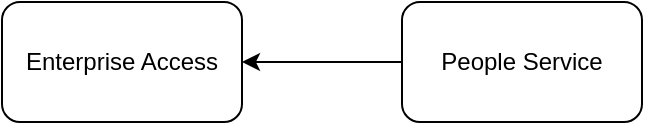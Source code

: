 <mxfile version="14.6.0" type="github" pages="4">
  <diagram id="2ZicLahAkMwy1uGJY4i7" name="Architecture">
    <mxGraphModel dx="1422" dy="893" grid="1" gridSize="10" guides="1" tooltips="1" connect="1" arrows="1" fold="1" page="1" pageScale="1" pageWidth="1100" pageHeight="850" math="0" shadow="0">
      <root>
        <mxCell id="esgHbYrnC5C50tomHgbE-0" />
        <mxCell id="esgHbYrnC5C50tomHgbE-1" parent="esgHbYrnC5C50tomHgbE-0" />
        <mxCell id="GKuD-xg1_WZd025ETePE-2" style="edgeStyle=orthogonalEdgeStyle;rounded=0;orthogonalLoop=1;jettySize=auto;html=1;exitX=0;exitY=0.5;exitDx=0;exitDy=0;entryX=1;entryY=0.5;entryDx=0;entryDy=0;" parent="esgHbYrnC5C50tomHgbE-1" source="CmkUiu_usdwQD7UQJuM9-8" target="GKuD-xg1_WZd025ETePE-0" edge="1">
          <mxGeometry relative="1" as="geometry" />
        </mxCell>
        <mxCell id="CmkUiu_usdwQD7UQJuM9-8" value="People Service" style="whiteSpace=wrap;html=1;rounded=1;" parent="esgHbYrnC5C50tomHgbE-1" vertex="1">
          <mxGeometry x="300" y="250" width="120" height="60" as="geometry" />
        </mxCell>
        <mxCell id="GKuD-xg1_WZd025ETePE-0" value="Enterprise Access" style="whiteSpace=wrap;html=1;rounded=1;" parent="esgHbYrnC5C50tomHgbE-1" vertex="1">
          <mxGeometry x="100" y="250" width="120" height="60" as="geometry" />
        </mxCell>
      </root>
    </mxGraphModel>
  </diagram>
  <diagram id="8zZ_oITlpo-OSzF2_ptK" name="Sequence">
    <mxGraphModel dx="1422" dy="893" grid="1" gridSize="10" guides="1" tooltips="1" connect="1" arrows="1" fold="1" page="1" pageScale="1" pageWidth="850" pageHeight="1100" math="0" shadow="0">
      <root>
        <mxCell id="VXMPrNVo3MlUeENppWDQ-0" />
        <mxCell id="VXMPrNVo3MlUeENppWDQ-1" parent="VXMPrNVo3MlUeENppWDQ-0" />
        <mxCell id="ngDmDRu6eEG6-tXYbggL-0" value="ps:PeopleService" style="shape=umlLifeline;perimeter=lifelinePerimeter;whiteSpace=wrap;html=1;container=1;collapsible=0;recursiveResize=0;outlineConnect=0;size=40;" parent="VXMPrNVo3MlUeENppWDQ-1" vertex="1">
          <mxGeometry x="235" y="30" width="195" height="390" as="geometry" />
        </mxCell>
        <mxCell id="ngDmDRu6eEG6-tXYbggL-1" value="" style="html=1;points=[];perimeter=orthogonalPerimeter;" parent="ngDmDRu6eEG6-tXYbggL-0" vertex="1">
          <mxGeometry x="90" y="100" width="10" height="280" as="geometry" />
        </mxCell>
        <mxCell id="ngDmDRu6eEG6-tXYbggL-3" value="s:System" style="shape=umlLifeline;perimeter=lifelinePerimeter;whiteSpace=wrap;html=1;container=1;collapsible=0;recursiveResize=0;outlineConnect=0;" parent="VXMPrNVo3MlUeENppWDQ-1" vertex="1">
          <mxGeometry x="30" y="30" width="120" height="380" as="geometry" />
        </mxCell>
        <mxCell id="ngDmDRu6eEG6-tXYbggL-4" value="getPerson(userId:string)" style="html=1;verticalAlign=bottom;endArrow=block;entryX=0;entryY=0.002;entryDx=0;entryDy=0;entryPerimeter=0;" parent="VXMPrNVo3MlUeENppWDQ-1" target="ngDmDRu6eEG6-tXYbggL-1" edge="1">
          <mxGeometry width="80" relative="1" as="geometry">
            <mxPoint x="99.071" y="131.72" as="sourcePoint" />
            <mxPoint x="670" y="360" as="targetPoint" />
            <Array as="points" />
          </mxGeometry>
        </mxCell>
        <mxCell id="ngDmDRu6eEG6-tXYbggL-5" value="ee: Enterprise Access" style="shape=umlLifeline;perimeter=lifelinePerimeter;whiteSpace=wrap;html=1;container=1;collapsible=0;recursiveResize=0;outlineConnect=0;size=40;" parent="VXMPrNVo3MlUeENppWDQ-1" vertex="1">
          <mxGeometry x="630" y="30" width="210" height="410" as="geometry" />
        </mxCell>
        <mxCell id="ngDmDRu6eEG6-tXYbggL-6" value="" style="html=1;points=[];perimeter=orthogonalPerimeter;" parent="ngDmDRu6eEG6-tXYbggL-5" vertex="1">
          <mxGeometry x="90" y="100" width="10" height="300" as="geometry" />
        </mxCell>
        <mxCell id="ngDmDRu6eEG6-tXYbggL-7" value="getPerson(userId:string)" style="html=1;verticalAlign=bottom;endArrow=block;" parent="VXMPrNVo3MlUeENppWDQ-1" source="ngDmDRu6eEG6-tXYbggL-0" target="ngDmDRu6eEG6-tXYbggL-6" edge="1">
          <mxGeometry x="0.151" width="80" relative="1" as="geometry">
            <mxPoint x="340.001" y="251.16" as="sourcePoint" />
            <mxPoint x="565.93" y="250.0" as="targetPoint" />
            <Array as="points">
              <mxPoint x="430" y="150" />
            </Array>
            <mxPoint as="offset" />
          </mxGeometry>
        </mxCell>
        <mxCell id="ngDmDRu6eEG6-tXYbggL-8" value="return Succes (EnterprisePerson)" style="html=1;verticalAlign=bottom;endArrow=block;entryX=1.4;entryY=0.279;entryDx=0;entryDy=0;entryPerimeter=0;" parent="VXMPrNVo3MlUeENppWDQ-1" source="ngDmDRu6eEG6-tXYbggL-5" target="ngDmDRu6eEG6-tXYbggL-1" edge="1">
          <mxGeometry x="0.016" y="-8" width="80" relative="1" as="geometry">
            <mxPoint x="585" y="208" as="sourcePoint" />
            <mxPoint x="610" y="300.0" as="targetPoint" />
            <mxPoint as="offset" />
          </mxGeometry>
        </mxCell>
        <mxCell id="ngDmDRu6eEG6-tXYbggL-9" value="return person: Person" style="html=1;verticalAlign=bottom;endArrow=block;" parent="VXMPrNVo3MlUeENppWDQ-1" edge="1">
          <mxGeometry x="0.151" width="80" relative="1" as="geometry">
            <mxPoint x="328" y="340" as="sourcePoint" />
            <mxPoint x="90" y="340" as="targetPoint" />
            <Array as="points">
              <mxPoint x="258" y="340" />
            </Array>
            <mxPoint as="offset" />
          </mxGeometry>
        </mxCell>
        <mxCell id="ngDmDRu6eEG6-tXYbggL-10" value="formatPerson(enterprisePerson:EnterprisePerson)" style="html=1;verticalAlign=bottom;endArrow=block;edgeStyle=orthogonalEdgeStyle;" parent="VXMPrNVo3MlUeENppWDQ-1" target="ngDmDRu6eEG6-tXYbggL-0" edge="1">
          <mxGeometry x="-0.366" width="80" relative="1" as="geometry">
            <mxPoint x="332" y="250" as="sourcePoint" />
            <mxPoint x="440" y="320" as="targetPoint" />
            <Array as="points">
              <mxPoint x="590" y="250" />
              <mxPoint x="590" y="280" />
            </Array>
            <mxPoint as="offset" />
          </mxGeometry>
        </mxCell>
        <mxCell id="ngDmDRu6eEG6-tXYbggL-12" value="return person: Person" style="text;html=1;strokeColor=none;fillColor=none;align=center;verticalAlign=middle;whiteSpace=wrap;rounded=0;" parent="VXMPrNVo3MlUeENppWDQ-1" vertex="1">
          <mxGeometry x="380" y="260" width="180" height="20" as="geometry" />
        </mxCell>
      </root>
    </mxGraphModel>
  </diagram>
  <diagram id="oorJlYaGRG9ph4syagww" name="SvcV-2">
    <mxGraphModel dx="1422" dy="893" grid="1" gridSize="10" guides="1" tooltips="1" connect="1" arrows="1" fold="1" page="1" pageScale="1" pageWidth="850" pageHeight="1100" math="0" shadow="0">
      <root>
        <mxCell id="H_-ThdgvMd2uYaJ2s5YI-0" />
        <mxCell id="H_-ThdgvMd2uYaJ2s5YI-1" parent="H_-ThdgvMd2uYaJ2s5YI-0" />
        <mxCell id="kG95_FVFjQqP9H6rFogx-0" style="edgeStyle=orthogonalEdgeStyle;rounded=0;orthogonalLoop=1;jettySize=auto;html=1;exitX=0.5;exitY=1;exitDx=0;exitDy=0;entryX=0.5;entryY=0;entryDx=0;entryDy=0;endArrow=none;endFill=0;" parent="H_-ThdgvMd2uYaJ2s5YI-1" source="kG95_FVFjQqP9H6rFogx-1" target="kG95_FVFjQqP9H6rFogx-4" edge="1">
          <mxGeometry relative="1" as="geometry" />
        </mxCell>
        <mxCell id="kG95_FVFjQqP9H6rFogx-1" value="&lt;p style=&quot;margin: 0px ; margin-top: 4px ; text-align: center&quot;&gt;&lt;i&gt;&amp;lt;&amp;lt;ServiceSpecification&amp;gt;&amp;gt;&lt;/i&gt;&lt;br&gt;&lt;b&gt;personService&lt;/b&gt;&lt;/p&gt;&lt;hr size=&quot;1&quot;&gt;&lt;p style=&quot;margin: 0px ; margin-left: 4px&quot;&gt;&lt;br&gt;&lt;/p&gt;" style="verticalAlign=top;align=left;overflow=fill;fontSize=12;fontFamily=Helvetica;html=1;" parent="H_-ThdgvMd2uYaJ2s5YI-1" vertex="1">
          <mxGeometry x="270" y="100" width="270" height="130" as="geometry" />
        </mxCell>
        <mxCell id="kG95_FVFjQqP9H6rFogx-2" value="«ServiceSpecificationRole»&lt;br&gt;&lt;b&gt;PO: PersonObject&lt;/b&gt;" style="html=1;" parent="H_-ThdgvMd2uYaJ2s5YI-1" vertex="1">
          <mxGeometry x="330" y="160" width="150" height="50" as="geometry" />
        </mxCell>
        <mxCell id="kG95_FVFjQqP9H6rFogx-3" style="edgeStyle=orthogonalEdgeStyle;rounded=0;orthogonalLoop=1;jettySize=auto;html=1;exitX=0.5;exitY=1;exitDx=0;exitDy=0;endArrow=classic;endFill=1;dashed=1;" parent="H_-ThdgvMd2uYaJ2s5YI-1" source="kG95_FVFjQqP9H6rFogx-4" edge="1">
          <mxGeometry relative="1" as="geometry">
            <mxPoint x="405" y="430" as="targetPoint" />
          </mxGeometry>
        </mxCell>
        <mxCell id="kG95_FVFjQqP9H6rFogx-4" value="&lt;p style=&quot;margin: 0px ; margin-top: 4px ; text-align: center&quot;&gt;&lt;i&gt;&amp;lt;&amp;lt;ServiceSpecification&amp;gt;&amp;gt;&lt;/i&gt;&lt;br&gt;&lt;b&gt;EnterpriseAccess&lt;/b&gt;&lt;/p&gt;&lt;hr size=&quot;1&quot;&gt;&lt;p style=&quot;margin: 0px ; margin-left: 4px&quot;&gt;&lt;br&gt;&lt;/p&gt;" style="verticalAlign=top;align=left;overflow=fill;fontSize=12;fontFamily=Helvetica;html=1;" parent="H_-ThdgvMd2uYaJ2s5YI-1" vertex="1">
          <mxGeometry x="320" y="290" width="170" height="80" as="geometry" />
        </mxCell>
        <mxCell id="kG95_FVFjQqP9H6rFogx-5" value="«Capability»&lt;br&gt;&lt;b&gt;getPerson&lt;/b&gt;" style="html=1;" parent="H_-ThdgvMd2uYaJ2s5YI-1" vertex="1">
          <mxGeometry x="320" y="430" width="170" height="50" as="geometry" />
        </mxCell>
        <mxCell id="kG95_FVFjQqP9H6rFogx-6" value="&amp;lt;&amp;lt;Exhibitis&amp;gt;&amp;gt;" style="text;html=1;strokeColor=none;fillColor=none;align=center;verticalAlign=middle;whiteSpace=wrap;rounded=0;" parent="H_-ThdgvMd2uYaJ2s5YI-1" vertex="1">
          <mxGeometry x="420" y="390" width="70" height="20" as="geometry" />
        </mxCell>
      </root>
    </mxGraphModel>
  </diagram>
  <diagram id="kA5y3ScwM8rqPOcfmAnQ" name="DIV Diagrams">
    <mxGraphModel dx="1422" dy="893" grid="1" gridSize="10" guides="1" tooltips="1" connect="1" arrows="1" fold="1" page="1" pageScale="1" pageWidth="850" pageHeight="1100" math="0" shadow="0">
      <root>
        <mxCell id="Ox95dz9BANwZEl6q_HYK-0" />
        <mxCell id="Ox95dz9BANwZEl6q_HYK-1" parent="Ox95dz9BANwZEl6q_HYK-0" />
        <mxCell id="NLSzTlkjB3znGvsnhn3P-0" value="DIV-2" style="text;align=center;fontStyle=1;verticalAlign=middle;spacingLeft=3;spacingRight=3;rotatable=0;points=[[0,0.5],[1,0.5]];portConstraint=eastwest;strokeColor=#000000;" parent="Ox95dz9BANwZEl6q_HYK-1" vertex="1">
          <mxGeometry x="60" y="30" width="80" height="26" as="geometry" />
        </mxCell>
        <mxCell id="NLSzTlkjB3znGvsnhn3P-1" value="DIV-3" style="text;align=center;fontStyle=1;verticalAlign=middle;spacingLeft=3;spacingRight=3;rotatable=0;points=[[0,0.5],[1,0.5]];portConstraint=eastwest;strokeColor=#000000;" parent="Ox95dz9BANwZEl6q_HYK-1" vertex="1">
          <mxGeometry x="50" y="490" width="80" height="26" as="geometry" />
        </mxCell>
        <mxCell id="NLSzTlkjB3znGvsnhn3P-2" value="«Entity Item»&#xa;Person" style="swimlane;fontStyle=0;childLayout=stackLayout;horizontal=1;startSize=26;fillColor=none;horizontalStack=0;resizeParent=1;resizeParentMax=0;resizeLast=0;collapsible=1;marginBottom=0;" parent="Ox95dz9BANwZEl6q_HYK-1" vertex="1">
          <mxGeometry x="193" y="150" width="140" height="156" as="geometry">
            <mxRectangle x="323" y="190" width="100" height="30" as="alternateBounds" />
          </mxGeometry>
        </mxCell>
        <mxCell id="NLSzTlkjB3znGvsnhn3P-3" value="+ personAttr1: string" style="text;strokeColor=none;fillColor=none;align=left;verticalAlign=top;spacingLeft=4;spacingRight=4;overflow=hidden;rotatable=0;points=[[0,0.5],[1,0.5]];portConstraint=eastwest;" parent="NLSzTlkjB3znGvsnhn3P-2" vertex="1">
          <mxGeometry y="26" width="140" height="26" as="geometry" />
        </mxCell>
        <mxCell id="NLSzTlkjB3znGvsnhn3P-4" value="+ personAttr2: string" style="text;strokeColor=none;fillColor=none;align=left;verticalAlign=top;spacingLeft=4;spacingRight=4;overflow=hidden;rotatable=0;points=[[0,0.5],[1,0.5]];portConstraint=eastwest;" parent="NLSzTlkjB3znGvsnhn3P-2" vertex="1">
          <mxGeometry y="52" width="140" height="26" as="geometry" />
        </mxCell>
        <mxCell id="NLSzTlkjB3znGvsnhn3P-5" value="+ personAttr3: string" style="text;strokeColor=none;fillColor=none;align=left;verticalAlign=top;spacingLeft=4;spacingRight=4;overflow=hidden;rotatable=0;points=[[0,0.5],[1,0.5]];portConstraint=eastwest;" parent="NLSzTlkjB3znGvsnhn3P-2" vertex="1">
          <mxGeometry y="78" width="140" height="26" as="geometry" />
        </mxCell>
        <mxCell id="NLSzTlkjB3znGvsnhn3P-6" value="+ personAttr4: string" style="text;strokeColor=none;fillColor=none;align=left;verticalAlign=top;spacingLeft=4;spacingRight=4;overflow=hidden;rotatable=0;points=[[0,0.5],[1,0.5]];portConstraint=eastwest;" parent="NLSzTlkjB3znGvsnhn3P-2" vertex="1">
          <mxGeometry y="104" width="140" height="26" as="geometry" />
        </mxCell>
        <mxCell id="NLSzTlkjB3znGvsnhn3P-7" value="+ personAttr5: string" style="text;strokeColor=none;fillColor=none;align=left;verticalAlign=top;spacingLeft=4;spacingRight=4;overflow=hidden;rotatable=0;points=[[0,0.5],[1,0.5]];portConstraint=eastwest;" parent="NLSzTlkjB3znGvsnhn3P-2" vertex="1">
          <mxGeometry y="130" width="140" height="26" as="geometry" />
        </mxCell>
        <mxCell id="NLSzTlkjB3znGvsnhn3P-8" value="«exhangeElement»&lt;br&gt;&lt;div&gt;PersonService&lt;/div&gt;" style="html=1;" parent="Ox95dz9BANwZEl6q_HYK-1" vertex="1">
          <mxGeometry x="190" y="40" width="145" height="50" as="geometry" />
        </mxCell>
        <mxCell id="NLSzTlkjB3znGvsnhn3P-9" value="Use" style="endArrow=open;endSize=12;dashed=1;html=1;exitX=0.5;exitY=1;exitDx=0;exitDy=0;entryX=0.5;entryY=0;entryDx=0;entryDy=0;" parent="Ox95dz9BANwZEl6q_HYK-1" source="NLSzTlkjB3znGvsnhn3P-8" target="NLSzTlkjB3znGvsnhn3P-2" edge="1">
          <mxGeometry width="160" relative="1" as="geometry">
            <mxPoint x="420" y="159" as="sourcePoint" />
            <mxPoint x="420" y="203" as="targetPoint" />
          </mxGeometry>
        </mxCell>
        <mxCell id="NLSzTlkjB3znGvsnhn3P-12" value="Use" style="endArrow=open;endSize=12;dashed=1;html=1;exitX=0.5;exitY=1;exitDx=0;exitDy=0;entryX=0.5;entryY=0;entryDx=0;entryDy=0;edgeStyle=orthogonalEdgeStyle;" parent="Ox95dz9BANwZEl6q_HYK-1" source="NLSzTlkjB3znGvsnhn3P-8" edge="1">
          <mxGeometry width="160" relative="1" as="geometry">
            <mxPoint x="429.5" y="90" as="sourcePoint" />
            <mxPoint x="430" y="150" as="targetPoint" />
          </mxGeometry>
        </mxCell>
        <mxCell id="NLSzTlkjB3znGvsnhn3P-13" value="«exchangeElement»&lt;br&gt;&lt;div&gt;EnterpriseExchange&lt;/div&gt;" style="html=1;" parent="Ox95dz9BANwZEl6q_HYK-1" vertex="1">
          <mxGeometry x="600" y="160" width="145" height="50" as="geometry" />
        </mxCell>
        <mxCell id="NLSzTlkjB3znGvsnhn3P-14" value="Use" style="endArrow=open;endSize=12;dashed=1;html=1;exitX=0;exitY=0.5;exitDx=0;exitDy=0;edgeStyle=orthogonalEdgeStyle;entryX=1;entryY=0.5;entryDx=0;entryDy=0;" parent="Ox95dz9BANwZEl6q_HYK-1" source="NLSzTlkjB3znGvsnhn3P-13" target="NLSzTlkjB3znGvsnhn3P-24" edge="1">
          <mxGeometry width="160" relative="1" as="geometry">
            <mxPoint x="550" y="60" as="sourcePoint" />
            <mxPoint x="520" y="193" as="targetPoint" />
          </mxGeometry>
        </mxCell>
        <mxCell id="NLSzTlkjB3znGvsnhn3P-23" value="«Entity Item»&#xa;EnterprisePerson" style="swimlane;fontStyle=0;childLayout=stackLayout;horizontal=1;startSize=26;fillColor=none;horizontalStack=0;resizeParent=1;resizeParentMax=0;resizeLast=0;collapsible=1;marginBottom=0;" parent="Ox95dz9BANwZEl6q_HYK-1" vertex="1">
          <mxGeometry x="370" y="150" width="180" height="156" as="geometry">
            <mxRectangle x="323" y="190" width="100" height="30" as="alternateBounds" />
          </mxGeometry>
        </mxCell>
        <mxCell id="NLSzTlkjB3znGvsnhn3P-24" value="+ personAttrA: string" style="text;strokeColor=none;fillColor=none;align=left;verticalAlign=top;spacingLeft=4;spacingRight=4;overflow=hidden;rotatable=0;points=[[0,0.5],[1,0.5]];portConstraint=eastwest;" parent="NLSzTlkjB3znGvsnhn3P-23" vertex="1">
          <mxGeometry y="26" width="180" height="26" as="geometry" />
        </mxCell>
        <mxCell id="NLSzTlkjB3znGvsnhn3P-25" value="+ personAttrB: string" style="text;strokeColor=none;fillColor=none;align=left;verticalAlign=top;spacingLeft=4;spacingRight=4;overflow=hidden;rotatable=0;points=[[0,0.5],[1,0.5]];portConstraint=eastwest;" parent="NLSzTlkjB3znGvsnhn3P-23" vertex="1">
          <mxGeometry y="52" width="180" height="26" as="geometry" />
        </mxCell>
        <mxCell id="NLSzTlkjB3znGvsnhn3P-26" value="+ personAttrC: string" style="text;strokeColor=none;fillColor=none;align=left;verticalAlign=top;spacingLeft=4;spacingRight=4;overflow=hidden;rotatable=0;points=[[0,0.5],[1,0.5]];portConstraint=eastwest;" parent="NLSzTlkjB3znGvsnhn3P-23" vertex="1">
          <mxGeometry y="78" width="180" height="26" as="geometry" />
        </mxCell>
        <mxCell id="NLSzTlkjB3znGvsnhn3P-27" value="+ personAttrD: string" style="text;strokeColor=none;fillColor=none;align=left;verticalAlign=top;spacingLeft=4;spacingRight=4;overflow=hidden;rotatable=0;points=[[0,0.5],[1,0.5]];portConstraint=eastwest;" parent="NLSzTlkjB3znGvsnhn3P-23" vertex="1">
          <mxGeometry y="104" width="180" height="26" as="geometry" />
        </mxCell>
        <mxCell id="NLSzTlkjB3znGvsnhn3P-28" value="+ personAttrE: string" style="text;strokeColor=none;fillColor=none;align=left;verticalAlign=top;spacingLeft=4;spacingRight=4;overflow=hidden;rotatable=0;points=[[0,0.5],[1,0.5]];portConstraint=eastwest;" parent="NLSzTlkjB3znGvsnhn3P-23" vertex="1">
          <mxGeometry y="130" width="180" height="26" as="geometry" />
        </mxCell>
        <mxCell id="BlRUrhaM2jrv6QA4Gzeq-0" value="«Entity Item»&#xa;Person" style="swimlane;fontStyle=0;childLayout=stackLayout;horizontal=1;startSize=26;fillColor=none;horizontalStack=0;resizeParent=1;resizeParentMax=0;resizeLast=0;collapsible=1;marginBottom=0;" parent="Ox95dz9BANwZEl6q_HYK-1" vertex="1">
          <mxGeometry x="170" y="550" width="140" height="156" as="geometry">
            <mxRectangle x="323" y="190" width="100" height="30" as="alternateBounds" />
          </mxGeometry>
        </mxCell>
        <mxCell id="BlRUrhaM2jrv6QA4Gzeq-1" value="+ personAttr1: string" style="text;strokeColor=none;fillColor=none;align=left;verticalAlign=top;spacingLeft=4;spacingRight=4;overflow=hidden;rotatable=0;points=[[0,0.5],[1,0.5]];portConstraint=eastwest;" parent="BlRUrhaM2jrv6QA4Gzeq-0" vertex="1">
          <mxGeometry y="26" width="140" height="26" as="geometry" />
        </mxCell>
        <mxCell id="BlRUrhaM2jrv6QA4Gzeq-2" value="+ personAttr2: string" style="text;strokeColor=none;fillColor=none;align=left;verticalAlign=top;spacingLeft=4;spacingRight=4;overflow=hidden;rotatable=0;points=[[0,0.5],[1,0.5]];portConstraint=eastwest;" parent="BlRUrhaM2jrv6QA4Gzeq-0" vertex="1">
          <mxGeometry y="52" width="140" height="26" as="geometry" />
        </mxCell>
        <mxCell id="BlRUrhaM2jrv6QA4Gzeq-3" value="+ personAttr3: string" style="text;strokeColor=none;fillColor=none;align=left;verticalAlign=top;spacingLeft=4;spacingRight=4;overflow=hidden;rotatable=0;points=[[0,0.5],[1,0.5]];portConstraint=eastwest;" parent="BlRUrhaM2jrv6QA4Gzeq-0" vertex="1">
          <mxGeometry y="78" width="140" height="26" as="geometry" />
        </mxCell>
        <mxCell id="BlRUrhaM2jrv6QA4Gzeq-4" value="+ personAttr4: string" style="text;strokeColor=none;fillColor=none;align=left;verticalAlign=top;spacingLeft=4;spacingRight=4;overflow=hidden;rotatable=0;points=[[0,0.5],[1,0.5]];portConstraint=eastwest;" parent="BlRUrhaM2jrv6QA4Gzeq-0" vertex="1">
          <mxGeometry y="104" width="140" height="26" as="geometry" />
        </mxCell>
        <mxCell id="BlRUrhaM2jrv6QA4Gzeq-5" value="+ personAttr5: string" style="text;strokeColor=none;fillColor=none;align=left;verticalAlign=top;spacingLeft=4;spacingRight=4;overflow=hidden;rotatable=0;points=[[0,0.5],[1,0.5]];portConstraint=eastwest;" parent="BlRUrhaM2jrv6QA4Gzeq-0" vertex="1">
          <mxGeometry y="130" width="140" height="26" as="geometry" />
        </mxCell>
        <mxCell id="BlRUrhaM2jrv6QA4Gzeq-6" value="«Entity Item»&#xa;EnterprisePerson" style="swimlane;fontStyle=0;childLayout=stackLayout;horizontal=1;startSize=26;fillColor=none;horizontalStack=0;resizeParent=1;resizeParentMax=0;resizeLast=0;collapsible=1;marginBottom=0;" parent="Ox95dz9BANwZEl6q_HYK-1" vertex="1">
          <mxGeometry x="347" y="550" width="180" height="156" as="geometry">
            <mxRectangle x="323" y="190" width="100" height="30" as="alternateBounds" />
          </mxGeometry>
        </mxCell>
        <mxCell id="BlRUrhaM2jrv6QA4Gzeq-7" value="+ personAttrA: string" style="text;strokeColor=none;fillColor=none;align=left;verticalAlign=top;spacingLeft=4;spacingRight=4;overflow=hidden;rotatable=0;points=[[0,0.5],[1,0.5]];portConstraint=eastwest;" parent="BlRUrhaM2jrv6QA4Gzeq-6" vertex="1">
          <mxGeometry y="26" width="180" height="26" as="geometry" />
        </mxCell>
        <mxCell id="BlRUrhaM2jrv6QA4Gzeq-8" value="+ personAttrB: string" style="text;strokeColor=none;fillColor=none;align=left;verticalAlign=top;spacingLeft=4;spacingRight=4;overflow=hidden;rotatable=0;points=[[0,0.5],[1,0.5]];portConstraint=eastwest;" parent="BlRUrhaM2jrv6QA4Gzeq-6" vertex="1">
          <mxGeometry y="52" width="180" height="26" as="geometry" />
        </mxCell>
        <mxCell id="BlRUrhaM2jrv6QA4Gzeq-9" value="+ personAttrC: string" style="text;strokeColor=none;fillColor=none;align=left;verticalAlign=top;spacingLeft=4;spacingRight=4;overflow=hidden;rotatable=0;points=[[0,0.5],[1,0.5]];portConstraint=eastwest;" parent="BlRUrhaM2jrv6QA4Gzeq-6" vertex="1">
          <mxGeometry y="78" width="180" height="26" as="geometry" />
        </mxCell>
        <mxCell id="BlRUrhaM2jrv6QA4Gzeq-10" value="+ personAttrD: string" style="text;strokeColor=none;fillColor=none;align=left;verticalAlign=top;spacingLeft=4;spacingRight=4;overflow=hidden;rotatable=0;points=[[0,0.5],[1,0.5]];portConstraint=eastwest;" parent="BlRUrhaM2jrv6QA4Gzeq-6" vertex="1">
          <mxGeometry y="104" width="180" height="26" as="geometry" />
        </mxCell>
        <mxCell id="BlRUrhaM2jrv6QA4Gzeq-11" value="+ personAttrE: string" style="text;strokeColor=none;fillColor=none;align=left;verticalAlign=top;spacingLeft=4;spacingRight=4;overflow=hidden;rotatable=0;points=[[0,0.5],[1,0.5]];portConstraint=eastwest;" parent="BlRUrhaM2jrv6QA4Gzeq-6" vertex="1">
          <mxGeometry y="130" width="180" height="26" as="geometry" />
        </mxCell>
        <mxCell id="BAKol3dgOUc04qU7Xrgm-0" value="Add Fail&lt;br&gt;&lt;br&gt;Use error40x for User/Recipient Not Found&amp;nbsp;&lt;br&gt;&lt;br&gt;Add to ReadMe consideration for using tokens&lt;br&gt;What if a downstream system requests the token?&lt;br&gt;&lt;br&gt;Will token have userid at minimum, may have email address or other attributes." style="text;html=1;strokeColor=none;fillColor=none;align=center;verticalAlign=middle;whiteSpace=wrap;rounded=0;" parent="Ox95dz9BANwZEl6q_HYK-1" vertex="1">
          <mxGeometry x="860" y="218" width="250" height="20" as="geometry" />
        </mxCell>
      </root>
    </mxGraphModel>
  </diagram>
</mxfile>
